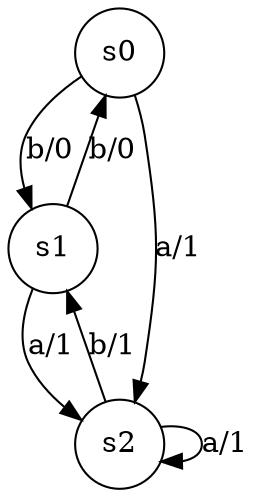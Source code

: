 digraph fsm{
	s_0 [label="s0" shape="circle"]
	s_1 [label="s1" shape="circle"]
	s_2 [label="s2" shape="circle"]
	
	s_0 -> s_2[label="a/1"]
	
	s_0 -> s_1[label="b/0"]
	
	s_1 -> s_2[label="a/1"]
	
	s_2 -> s_1[label="b/1"]
	
	s_1 -> s_0[label="b/0"]
	
	s_2 -> s_2[label="a/1"]
}